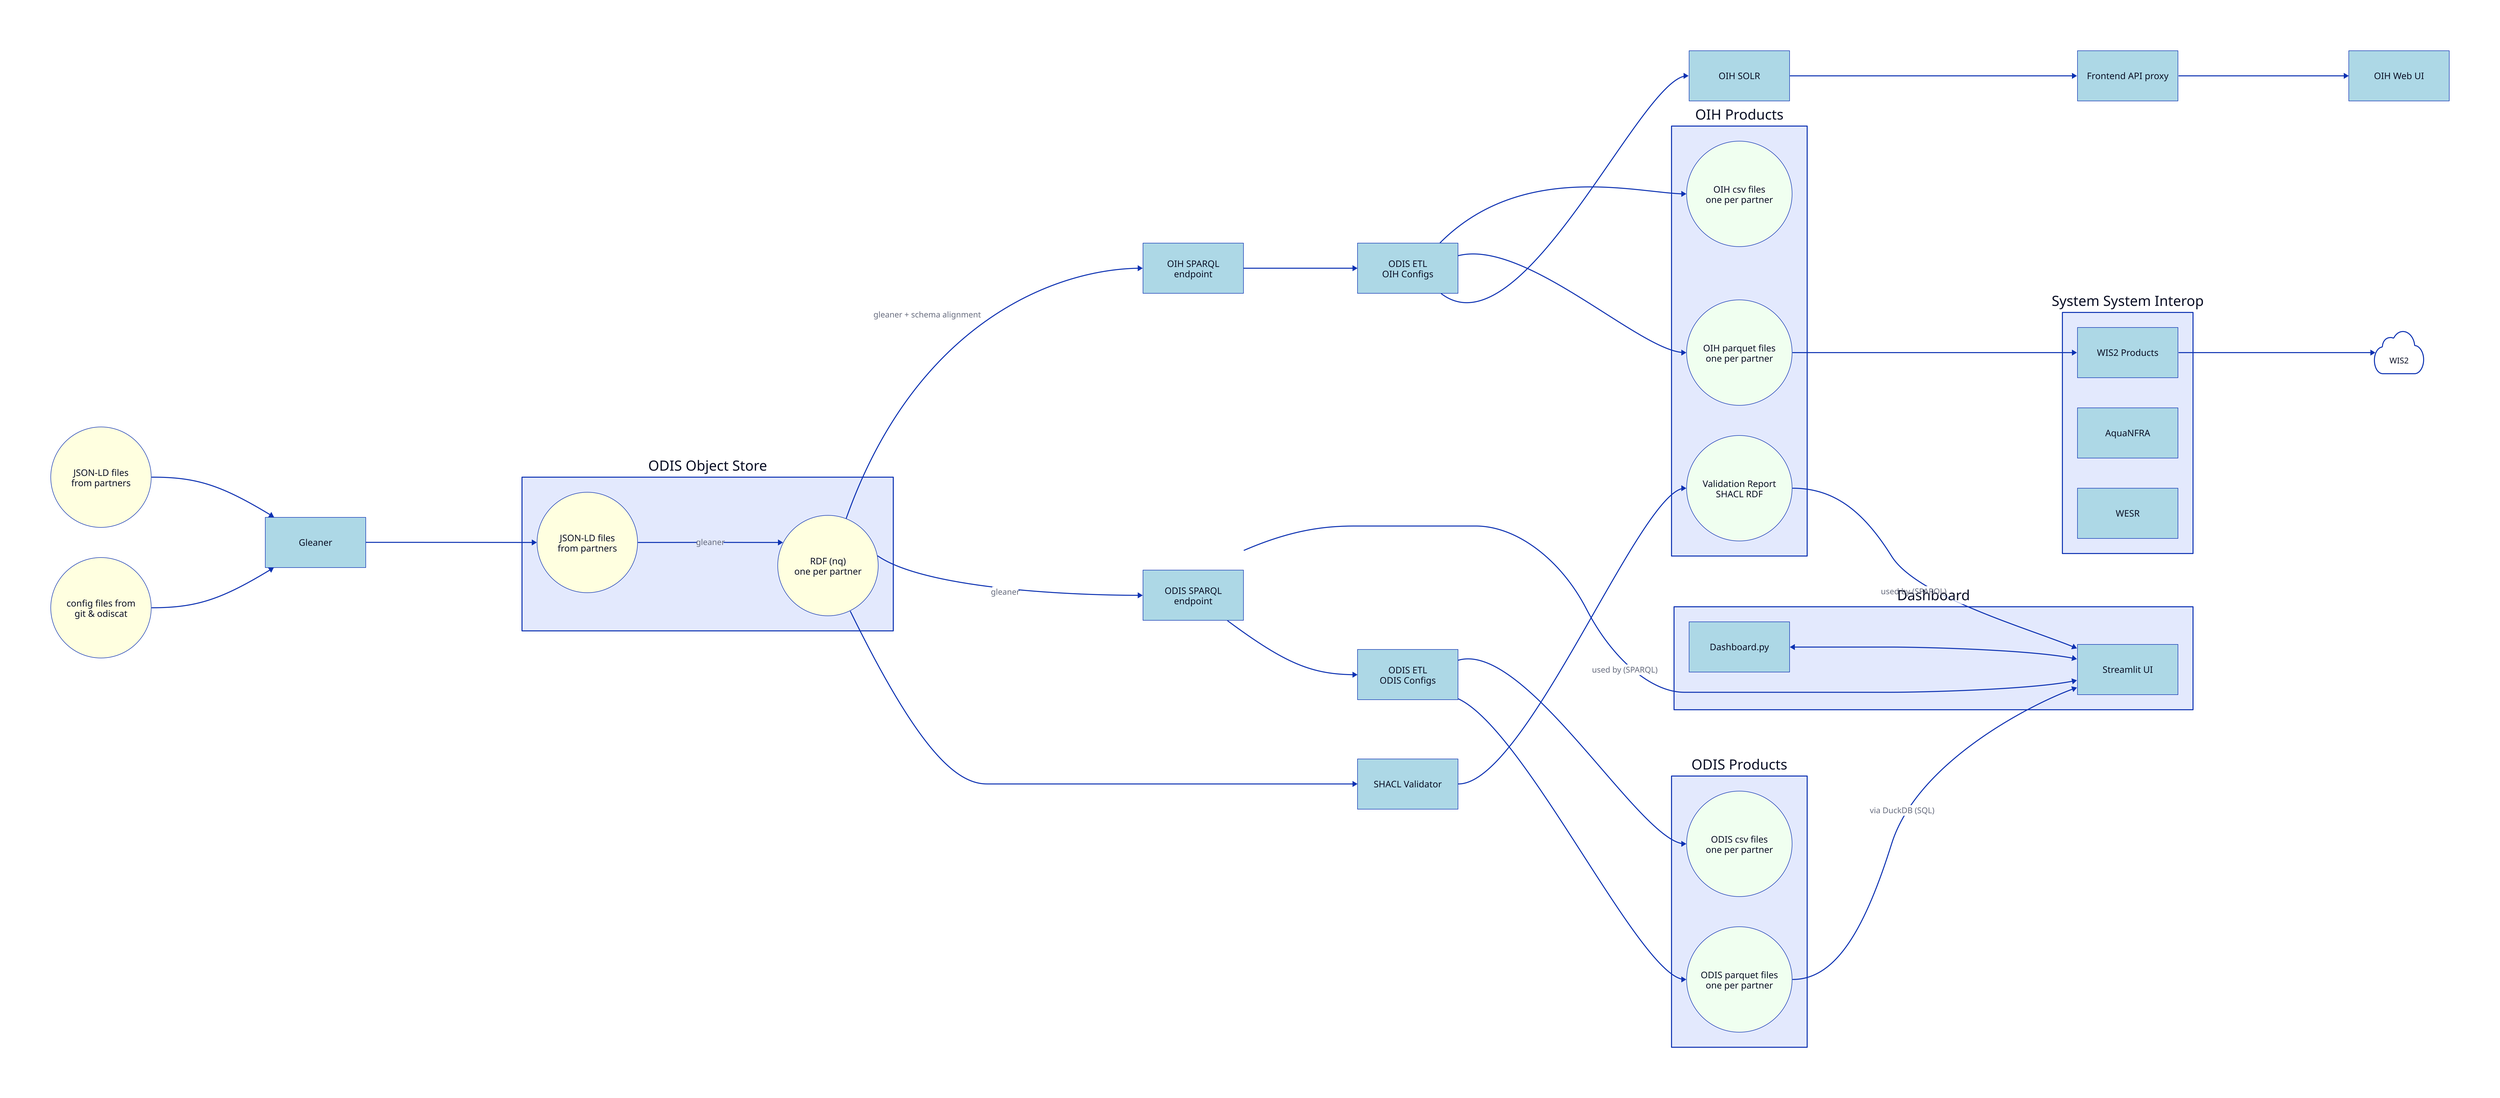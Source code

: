 direction: right

classes: {
coreclass: {
    width: 200
               style: {
                     stroke-width: 0
                     font-size: 18
                    fill: lightgreen
                    shadow: true
                    border-radius: 5
               }
      }
      actionclass: {
                width: 200
                height: 100
               style: {
                     stroke-width: 1
                     font-size: 18
                     fill: lightblue
                    shadow: false
                    border-radius: 0
               }
      }
propclass: {
    width: 200
               style: {
                     stroke-width: 1
                     font-size: 18
                     fill: lightyellow
                    shadow: false
                    border-radius: 0
               }
      }
prodclass: {
    width: 210
               style: {
                     stroke-width: 1
                     font-size: 18
                     fill: honeydew
                    shadow: false
                    border-radius: 0
               }
      }
}

### resources section

partners: JSON-LD files \n from partners
partners.shape: Circle
config: config files from \n git & odiscat
config.shape: Circle
gleaner: Gleaner
etl_odis: ODIS ETL \n ODIS Configs
etl: ODIS ETL \n OIH Configs

oss: ODIS Object Store {
    jsonld: JSON-LD files\n from partners
    nq: RDF (nq)\n one per partner
     jsonld.shape: Circle
    nq.shape: Circle
    jsonld.class: propclass
    nq.class: propclass

    jsonld -> nq: gleaner
}

sparql_odis: ODIS SPARQL \nendpoint
sparql: OIH SPARQL \nendpoint
odisprod: ODIS Products
oihprod: OIH Products
solr: OIH SOLR
validator: SHACL Validator
feapi: Frontend API \ proxy
ui: OIH Web UI

partners.class: propclass
config.class: propclass
gleaner.class: actionclass
validator.class: actionclass
sparql_odis.class: actionclass
sparql.class: actionclass
etl_odis.class: actionclass
etl.class: actionclass
solr.class: actionclass
feapi.class: actionclass
ui.class: actionclass

odisprod: {
    csv: ODIS csv files \n one per partner
    parquet: ODIS parquet files \n one per partner
    csv.shape: Circle
    parquet.shape: Circle
    csv.class: prodclass
    parquet.class: prodclass
}

oihprod: {
   csv: OIH csv files \n one per partner
    parquet: OIH parquet files \n one per partner
    valreport: Validation Report \n SHACL RDF
    csv.shape: Circle
    parquet.shape: Circle
    valreport.shape: Circle
    csv.class: prodclass
    parquet.class: prodclass
    valreport.class: prodclass
}

sys: System System Interop {
    wis2: WIS2 Products
    nfra: AquaNFRA
    west: WESR
    *.class: actionclass
}

dash: Dashboard {
  dashpy: Dashboard.py
  streamlit: Streamlit UI

  dashpy <-> streamlit

      *.class: actionclass

}

oihprod.valreport -> dash.streamlit: used by (SPARQL)
sparql_odis -> dash.streamlit: used by (SPARQL)
odisprod.parquet -> dash.streamlit: via DuckDB (SQL)

wmowis2: WIS2
wmowis2.shape: cloud


### connection section

partners -> gleaner
config -> gleaner

gleaner -> oss.jsonld

oss.nq -> sparql: gleaner + schema alignment
oss.nq -> sparql_odis: gleaner

oss.nq -> validator -> oihprod.valreport

sparql -> etl
sparql_odis -> etl_odis

etl_odis -> odisprod.csv
etl_odis -> odisprod.parquet

etl -> oihprod.csv
etl -> oihprod.parquet
etl -> solr

solr -> feapi
feapi -> ui


oihprod.parquet -> sys.wis2
sys.wis2 -> wmowis2
